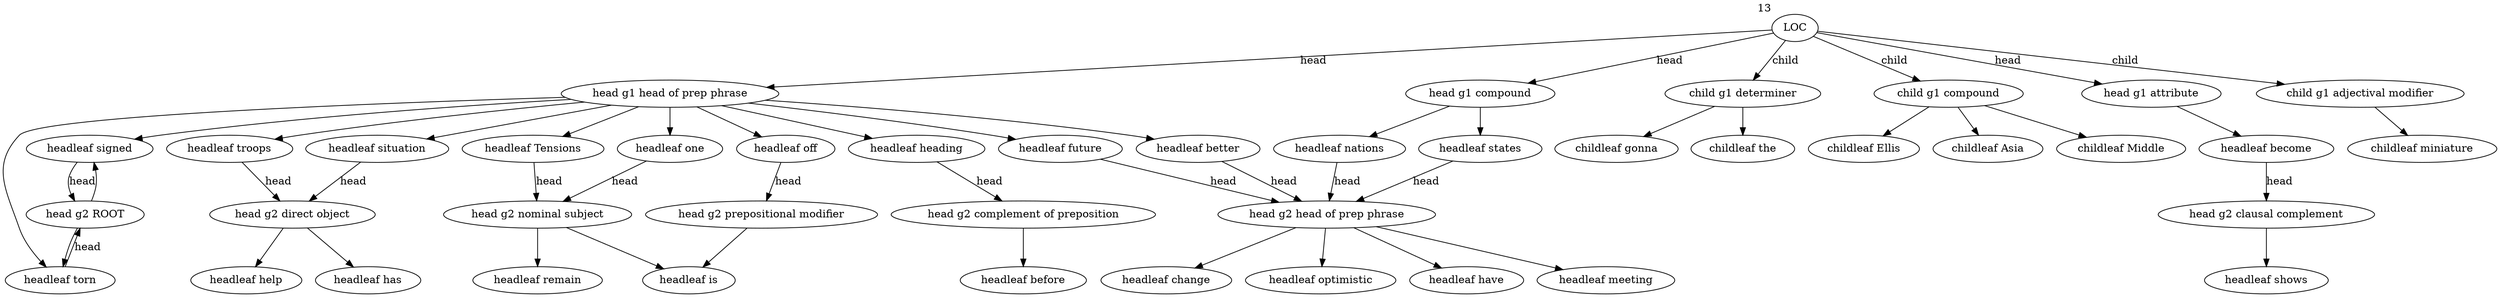 strict digraph  {
LOC [weight=13, xlabel=13];
"head g1 head of prep phrase" [weight=10, lp="-1.029619417181158"];
"headleaf situation" [weight=1, lp="-2.4849066497880004"];
"child g1 determiner" [weight=8, lp="-1.252762968495368"];
"childleaf the" [weight=7, lp="-0.13353139262452252"];
"child g1 compound" [weight=6, lp="-1.5404450409471488"];
"childleaf Middle" [weight=4, lp="-0.4054651081081644"];
"head g2 direct object" [weight=2, lp="0.0"];
"headleaf help" [weight=1, lp="-0.6931471805599453"];
"headleaf signed" [weight=2, lp="0.0"];
"head g2 ROOT" [weight=2, lp="0.0"];
"headleaf Tensions" [weight=1, lp="-2.4849066497880004"];
"head g2 nominal subject" [weight=2, lp="0.0"];
"headleaf remain" [weight=1, lp="-1.0986122886681098"];
"headleaf torn" [weight=2, lp="-0.6931471805599453"];
"head g1 compound" [weight=2, lp="-2.6390573296152584"];
"headleaf states" [weight=1, lp="-0.6931471805599453"];
"head g2 head of prep phrase" [weight=4, lp="0.0"];
"headleaf have" [weight=1, lp="-1.3862943611198906"];
"head g1 attribute" [weight=1, lp="-3.332204510175204"];
"headleaf become" [weight=1, lp="0.0"];
"childleaf gonna" [weight=1, lp="-2.0794415416798357"];
"child g1 adjectival modifier" [weight=1, lp="-3.332204510175204"];
"childleaf miniature" [weight=1, lp="0.0"];
"childleaf Ellis" [weight=1, lp="-1.791759469228055"];
"head g2 clausal complement" [weight=1, lp="0.0"];
"headleaf shows" [weight=1, lp="0.0"];
"headleaf off" [weight=1, lp="-2.4849066497880004"];
"head g2 prepositional modifier" [weight=1, lp="0.0"];
"headleaf is" [weight=2, lp="-0.4054651081081645"];
"headleaf nations" [weight=1, lp="-0.6931471805599453"];
"childleaf Asia" [weight=1, lp="-1.791759469228055"];
"headleaf meeting" [weight=1, lp="-1.3862943611198906"];
"headleaf one" [weight=1, lp="-2.4849066497880004"];
"headleaf better" [weight=1, lp="-2.4849066497880004"];
"headleaf change" [weight=1, lp="-1.3862943611198906"];
"headleaf troops" [weight=1, lp="-2.4849066497880004"];
"headleaf has" [weight=1, lp="-0.6931471805599453"];
"headleaf heading" [weight=1, lp="-2.4849066497880004"];
"head g2 complement of preposition" [weight=1, lp="0.0"];
"headleaf before" [weight=1, lp="0.0"];
"headleaf future" [weight=1, lp="-2.4849066497880004"];
"headleaf optimistic" [weight=1, lp="-1.3862943611198906"];
LOC -> "head g1 head of prep phrase"  [label=head];
LOC -> "child g1 determiner"  [label=child];
LOC -> "child g1 compound"  [label=child];
LOC -> "head g1 compound"  [label=head];
LOC -> "head g1 attribute"  [label=head];
LOC -> "child g1 adjectival modifier"  [label=child];
"head g1 head of prep phrase" -> "headleaf situation";
"head g1 head of prep phrase" -> "headleaf signed";
"head g1 head of prep phrase" -> "headleaf Tensions";
"head g1 head of prep phrase" -> "headleaf torn";
"head g1 head of prep phrase" -> "headleaf off";
"head g1 head of prep phrase" -> "headleaf one";
"head g1 head of prep phrase" -> "headleaf better";
"head g1 head of prep phrase" -> "headleaf troops";
"head g1 head of prep phrase" -> "headleaf heading";
"head g1 head of prep phrase" -> "headleaf future";
"headleaf situation" -> "head g2 direct object"  [label=head];
"child g1 determiner" -> "childleaf the";
"child g1 determiner" -> "childleaf gonna";
"child g1 compound" -> "childleaf Middle";
"child g1 compound" -> "childleaf Ellis";
"child g1 compound" -> "childleaf Asia";
"head g2 direct object" -> "headleaf help";
"head g2 direct object" -> "headleaf has";
"headleaf signed" -> "head g2 ROOT"  [label=head];
"head g2 ROOT" -> "headleaf signed";
"head g2 ROOT" -> "headleaf torn";
"headleaf Tensions" -> "head g2 nominal subject"  [label=head];
"head g2 nominal subject" -> "headleaf remain";
"head g2 nominal subject" -> "headleaf is";
"headleaf torn" -> "head g2 ROOT"  [label=head];
"head g1 compound" -> "headleaf states";
"head g1 compound" -> "headleaf nations";
"headleaf states" -> "head g2 head of prep phrase"  [label=head];
"head g2 head of prep phrase" -> "headleaf have";
"head g2 head of prep phrase" -> "headleaf meeting";
"head g2 head of prep phrase" -> "headleaf change";
"head g2 head of prep phrase" -> "headleaf optimistic";
"head g1 attribute" -> "headleaf become";
"headleaf become" -> "head g2 clausal complement"  [label=head];
"child g1 adjectival modifier" -> "childleaf miniature";
"head g2 clausal complement" -> "headleaf shows";
"headleaf off" -> "head g2 prepositional modifier"  [label=head];
"head g2 prepositional modifier" -> "headleaf is";
"headleaf nations" -> "head g2 head of prep phrase"  [label=head];
"headleaf one" -> "head g2 nominal subject"  [label=head];
"headleaf better" -> "head g2 head of prep phrase"  [label=head];
"headleaf troops" -> "head g2 direct object"  [label=head];
"headleaf heading" -> "head g2 complement of preposition"  [label=head];
"head g2 complement of preposition" -> "headleaf before";
"headleaf future" -> "head g2 head of prep phrase"  [label=head];
}
